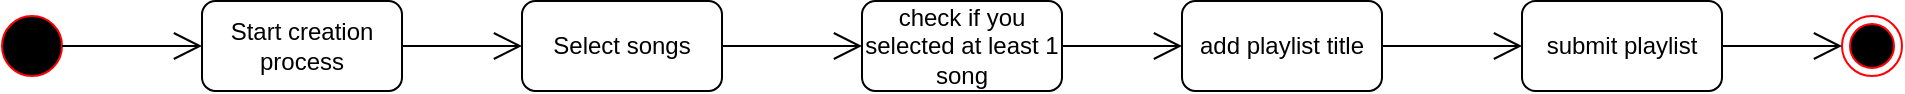 <mxfile version="21.2.8" type="device">
  <diagram name="Pagina-1" id="cRLQu5AnUjknGKx3u6Ge">
    <mxGraphModel dx="1276" dy="606" grid="1" gridSize="10" guides="1" tooltips="1" connect="1" arrows="1" fold="1" page="1" pageScale="1" pageWidth="827" pageHeight="1169" math="0" shadow="0">
      <root>
        <mxCell id="0" />
        <mxCell id="1" parent="0" />
        <mxCell id="oceK2sAhb7gHwZ_4tO9i-1" value="Start creation process" style="rounded=1;whiteSpace=wrap;html=1;" parent="1" vertex="1">
          <mxGeometry x="140" y="122.5" width="100" height="45" as="geometry" />
        </mxCell>
        <mxCell id="oceK2sAhb7gHwZ_4tO9i-2" value="" style="ellipse;html=1;fillColor=#000000;strokeColor=#ff0000;" parent="1" vertex="1">
          <mxGeometry x="40" y="130" width="30" height="30" as="geometry" />
        </mxCell>
        <mxCell id="oceK2sAhb7gHwZ_4tO9i-3" value="" style="ellipse;html=1;shape=endState;fillColor=#000000;strokeColor=#ff0000;" parent="1" vertex="1">
          <mxGeometry x="960" y="130" width="30" height="30" as="geometry" />
        </mxCell>
        <mxCell id="oceK2sAhb7gHwZ_4tO9i-4" value="Select songs" style="rounded=1;whiteSpace=wrap;html=1;" parent="1" vertex="1">
          <mxGeometry x="300" y="122.5" width="100" height="45" as="geometry" />
        </mxCell>
        <mxCell id="oceK2sAhb7gHwZ_4tO9i-6" value="" style="endArrow=open;endFill=1;endSize=12;html=1;rounded=0;exitX=1;exitY=0.5;exitDx=0;exitDy=0;entryX=0;entryY=0.5;entryDx=0;entryDy=0;" parent="1" source="oceK2sAhb7gHwZ_4tO9i-1" target="oceK2sAhb7gHwZ_4tO9i-4" edge="1">
          <mxGeometry width="160" relative="1" as="geometry">
            <mxPoint x="200" y="133" as="sourcePoint" />
            <mxPoint x="280" y="83" as="targetPoint" />
            <Array as="points" />
          </mxGeometry>
        </mxCell>
        <mxCell id="oceK2sAhb7gHwZ_4tO9i-8" value="" style="endArrow=open;endFill=1;endSize=12;html=1;rounded=0;exitX=1;exitY=0.5;exitDx=0;exitDy=0;entryX=0;entryY=0.5;entryDx=0;entryDy=0;" parent="1" source="oceK2sAhb7gHwZ_4tO9i-2" target="oceK2sAhb7gHwZ_4tO9i-1" edge="1">
          <mxGeometry width="160" relative="1" as="geometry">
            <mxPoint x="70" y="180" as="sourcePoint" />
            <mxPoint x="120" y="180" as="targetPoint" />
            <Array as="points" />
          </mxGeometry>
        </mxCell>
        <mxCell id="oceK2sAhb7gHwZ_4tO9i-9" value="submit playlist" style="rounded=1;whiteSpace=wrap;html=1;" parent="1" vertex="1">
          <mxGeometry x="800" y="122.5" width="100" height="45" as="geometry" />
        </mxCell>
        <mxCell id="oceK2sAhb7gHwZ_4tO9i-10" value="" style="endArrow=open;endFill=1;endSize=12;html=1;rounded=0;exitX=1;exitY=0.5;exitDx=0;exitDy=0;entryX=0;entryY=0.5;entryDx=0;entryDy=0;" parent="1" source="oceK2sAhb7gHwZ_4tO9i-4" target="zcPNVEETi71oYV14T8bZ-3" edge="1">
          <mxGeometry width="160" relative="1" as="geometry">
            <mxPoint x="570" y="145" as="sourcePoint" />
            <mxPoint x="510" y="155" as="targetPoint" />
            <Array as="points" />
          </mxGeometry>
        </mxCell>
        <mxCell id="oceK2sAhb7gHwZ_4tO9i-11" value="" style="endArrow=open;endFill=1;endSize=12;html=1;rounded=0;exitX=1;exitY=0.5;exitDx=0;exitDy=0;entryX=0;entryY=0.5;entryDx=0;entryDy=0;" parent="1" source="oceK2sAhb7gHwZ_4tO9i-9" target="oceK2sAhb7gHwZ_4tO9i-3" edge="1">
          <mxGeometry width="160" relative="1" as="geometry">
            <mxPoint x="590" y="155" as="sourcePoint" />
            <mxPoint x="650" y="155" as="targetPoint" />
            <Array as="points" />
          </mxGeometry>
        </mxCell>
        <mxCell id="zcPNVEETi71oYV14T8bZ-1" value="add playlist title" style="rounded=1;whiteSpace=wrap;html=1;" parent="1" vertex="1">
          <mxGeometry x="630" y="122.5" width="100" height="45" as="geometry" />
        </mxCell>
        <mxCell id="zcPNVEETi71oYV14T8bZ-2" value="" style="endArrow=open;endFill=1;endSize=12;html=1;rounded=0;exitX=1;exitY=0.5;exitDx=0;exitDy=0;entryX=0;entryY=0.5;entryDx=0;entryDy=0;" parent="1" source="zcPNVEETi71oYV14T8bZ-1" target="oceK2sAhb7gHwZ_4tO9i-9" edge="1">
          <mxGeometry width="160" relative="1" as="geometry">
            <mxPoint x="424" y="155" as="sourcePoint" />
            <mxPoint x="470" y="155" as="targetPoint" />
            <Array as="points" />
          </mxGeometry>
        </mxCell>
        <mxCell id="zcPNVEETi71oYV14T8bZ-3" value="check if you selected at least 1 song" style="rounded=1;whiteSpace=wrap;html=1;" parent="1" vertex="1">
          <mxGeometry x="470" y="122.5" width="100" height="45" as="geometry" />
        </mxCell>
        <mxCell id="zcPNVEETi71oYV14T8bZ-6" value="" style="endArrow=open;endFill=1;endSize=12;html=1;rounded=0;exitX=1;exitY=0.5;exitDx=0;exitDy=0;entryX=0;entryY=0.5;entryDx=0;entryDy=0;" parent="1" source="zcPNVEETi71oYV14T8bZ-3" target="zcPNVEETi71oYV14T8bZ-1" edge="1">
          <mxGeometry width="160" relative="1" as="geometry">
            <mxPoint x="410" y="155" as="sourcePoint" />
            <mxPoint x="450" y="155" as="targetPoint" />
            <Array as="points" />
          </mxGeometry>
        </mxCell>
      </root>
    </mxGraphModel>
  </diagram>
</mxfile>

